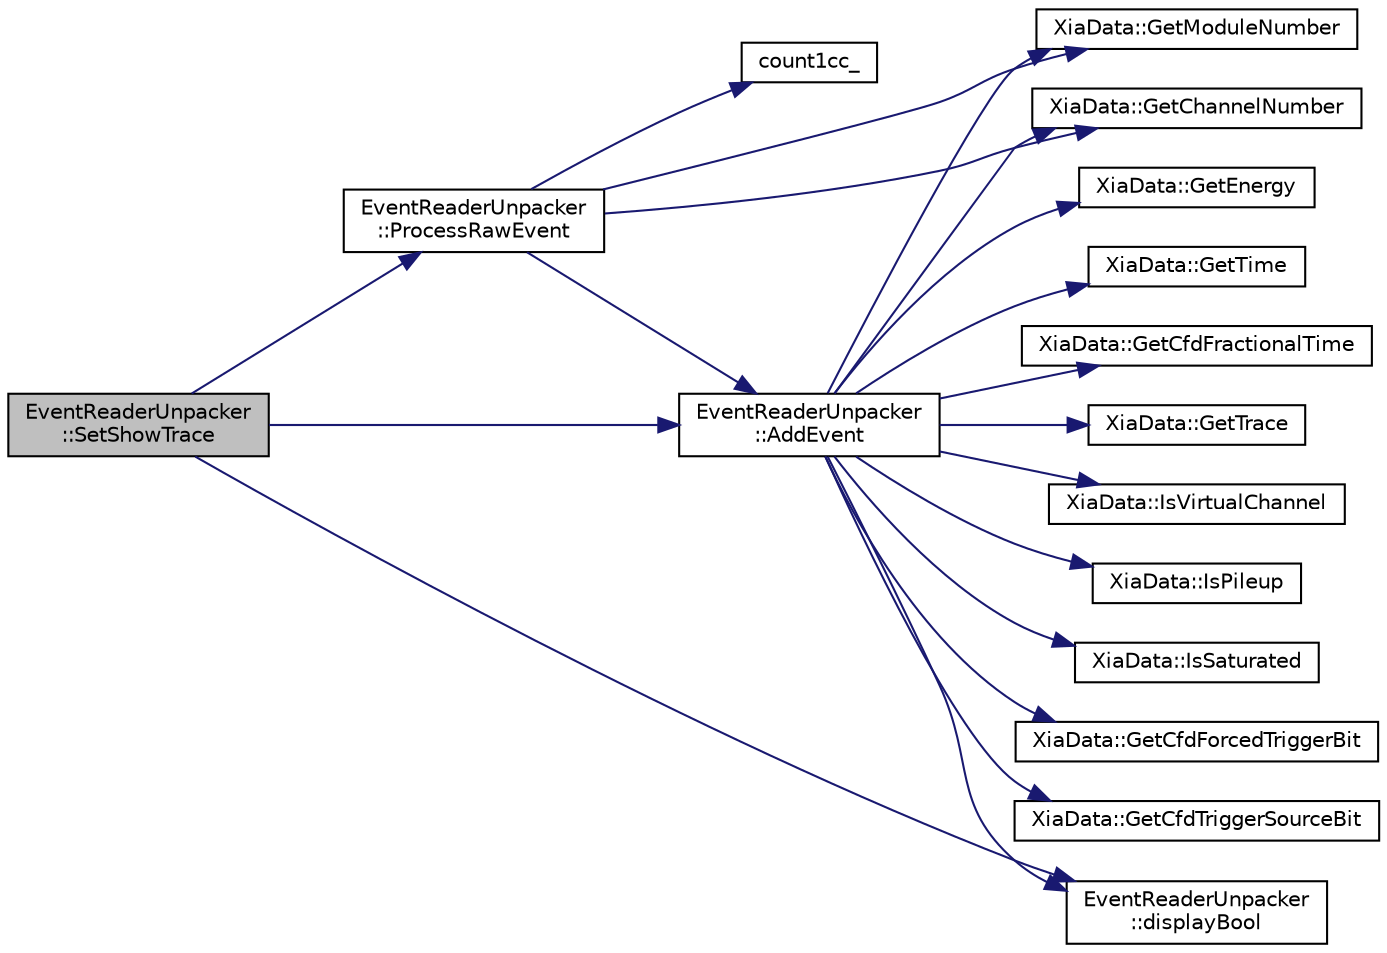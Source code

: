 digraph "EventReaderUnpacker::SetShowTrace"
{
  edge [fontname="Helvetica",fontsize="10",labelfontname="Helvetica",labelfontsize="10"];
  node [fontname="Helvetica",fontsize="10",shape=record];
  rankdir="LR";
  Node1 [label="EventReaderUnpacker\l::SetShowTrace",height=0.2,width=0.4,color="black", fillcolor="grey75", style="filled", fontcolor="black"];
  Node1 -> Node2 [color="midnightblue",fontsize="10",style="solid",fontname="Helvetica"];
  Node2 [label="EventReaderUnpacker\l::ProcessRawEvent",height=0.2,width=0.4,color="black", fillcolor="white", style="filled",URL="$d5/da6/class_event_reader_unpacker.html#a32b44b49d71c4f790512bd2abe8b7cbc"];
  Node2 -> Node3 [color="midnightblue",fontsize="10",style="solid",fontname="Helvetica"];
  Node3 [label="count1cc_",height=0.2,width=0.4,color="black", fillcolor="white", style="filled",URL="$da/d57/_scanor_8hpp.html#a31aca3d0ff704e08f8f8968288ae7895",tooltip="Defines the DAMM function to call for 1D hists */. "];
  Node2 -> Node4 [color="midnightblue",fontsize="10",style="solid",fontname="Helvetica"];
  Node4 [label="XiaData::GetModuleNumber",height=0.2,width=0.4,color="black", fillcolor="white", style="filled",URL="$d2/ddd/class_xia_data.html#afcf7210c72022a696a926259d1c5ff84"];
  Node2 -> Node5 [color="midnightblue",fontsize="10",style="solid",fontname="Helvetica"];
  Node5 [label="XiaData::GetChannelNumber",height=0.2,width=0.4,color="black", fillcolor="white", style="filled",URL="$d2/ddd/class_xia_data.html#a34bf9ef6f8f1dee918da2be675e7767a"];
  Node2 -> Node6 [color="midnightblue",fontsize="10",style="solid",fontname="Helvetica"];
  Node6 [label="EventReaderUnpacker\l::AddEvent",height=0.2,width=0.4,color="black", fillcolor="white", style="filled",URL="$d5/da6/class_event_reader_unpacker.html#af48d90005d811fd86e70ff0660b7fe4b"];
  Node6 -> Node7 [color="midnightblue",fontsize="10",style="solid",fontname="Helvetica"];
  Node7 [label="XiaData::GetEnergy",height=0.2,width=0.4,color="black", fillcolor="white", style="filled",URL="$d2/ddd/class_xia_data.html#ade2672d5b33f5317bd0710408b88871b"];
  Node6 -> Node8 [color="midnightblue",fontsize="10",style="solid",fontname="Helvetica"];
  Node8 [label="XiaData::GetTime",height=0.2,width=0.4,color="black", fillcolor="white", style="filled",URL="$d2/ddd/class_xia_data.html#ac11c489cabed7180f6516d724d387a56"];
  Node6 -> Node4 [color="midnightblue",fontsize="10",style="solid",fontname="Helvetica"];
  Node6 -> Node5 [color="midnightblue",fontsize="10",style="solid",fontname="Helvetica"];
  Node6 -> Node9 [color="midnightblue",fontsize="10",style="solid",fontname="Helvetica"];
  Node9 [label="XiaData::GetCfdFractionalTime",height=0.2,width=0.4,color="black", fillcolor="white", style="filled",URL="$d2/ddd/class_xia_data.html#aacf4e60f363bf42851bb7b65eb1456aa"];
  Node6 -> Node10 [color="midnightblue",fontsize="10",style="solid",fontname="Helvetica"];
  Node10 [label="XiaData::GetTrace",height=0.2,width=0.4,color="black", fillcolor="white", style="filled",URL="$d2/ddd/class_xia_data.html#a94d10f0eb065dd14032b8b666bfcf663"];
  Node6 -> Node11 [color="midnightblue",fontsize="10",style="solid",fontname="Helvetica"];
  Node11 [label="EventReaderUnpacker\l::displayBool",height=0.2,width=0.4,color="black", fillcolor="white", style="filled",URL="$d5/da6/class_event_reader_unpacker.html#af256f94aa6e53d1b84db7e6edb918202"];
  Node6 -> Node12 [color="midnightblue",fontsize="10",style="solid",fontname="Helvetica"];
  Node12 [label="XiaData::IsVirtualChannel",height=0.2,width=0.4,color="black", fillcolor="white", style="filled",URL="$d2/ddd/class_xia_data.html#a8378c58ebc9a9ea68d6dfacc32b198a6"];
  Node6 -> Node13 [color="midnightblue",fontsize="10",style="solid",fontname="Helvetica"];
  Node13 [label="XiaData::IsPileup",height=0.2,width=0.4,color="black", fillcolor="white", style="filled",URL="$d2/ddd/class_xia_data.html#ad3eadb84433340b5e1a8545252b1ebaa"];
  Node6 -> Node14 [color="midnightblue",fontsize="10",style="solid",fontname="Helvetica"];
  Node14 [label="XiaData::IsSaturated",height=0.2,width=0.4,color="black", fillcolor="white", style="filled",URL="$d2/ddd/class_xia_data.html#a71da12674be88f691bc00b7b0090c3f1"];
  Node6 -> Node15 [color="midnightblue",fontsize="10",style="solid",fontname="Helvetica"];
  Node15 [label="XiaData::GetCfdForcedTriggerBit",height=0.2,width=0.4,color="black", fillcolor="white", style="filled",URL="$d2/ddd/class_xia_data.html#a49b9907d1f012a9154dc93070a4f00a8"];
  Node6 -> Node16 [color="midnightblue",fontsize="10",style="solid",fontname="Helvetica"];
  Node16 [label="XiaData::GetCfdTriggerSourceBit",height=0.2,width=0.4,color="black", fillcolor="white", style="filled",URL="$d2/ddd/class_xia_data.html#a7aa98d3225b681fc7e28b67ee45ed9b2"];
  Node1 -> Node6 [color="midnightblue",fontsize="10",style="solid",fontname="Helvetica"];
  Node1 -> Node11 [color="midnightblue",fontsize="10",style="solid",fontname="Helvetica"];
}
